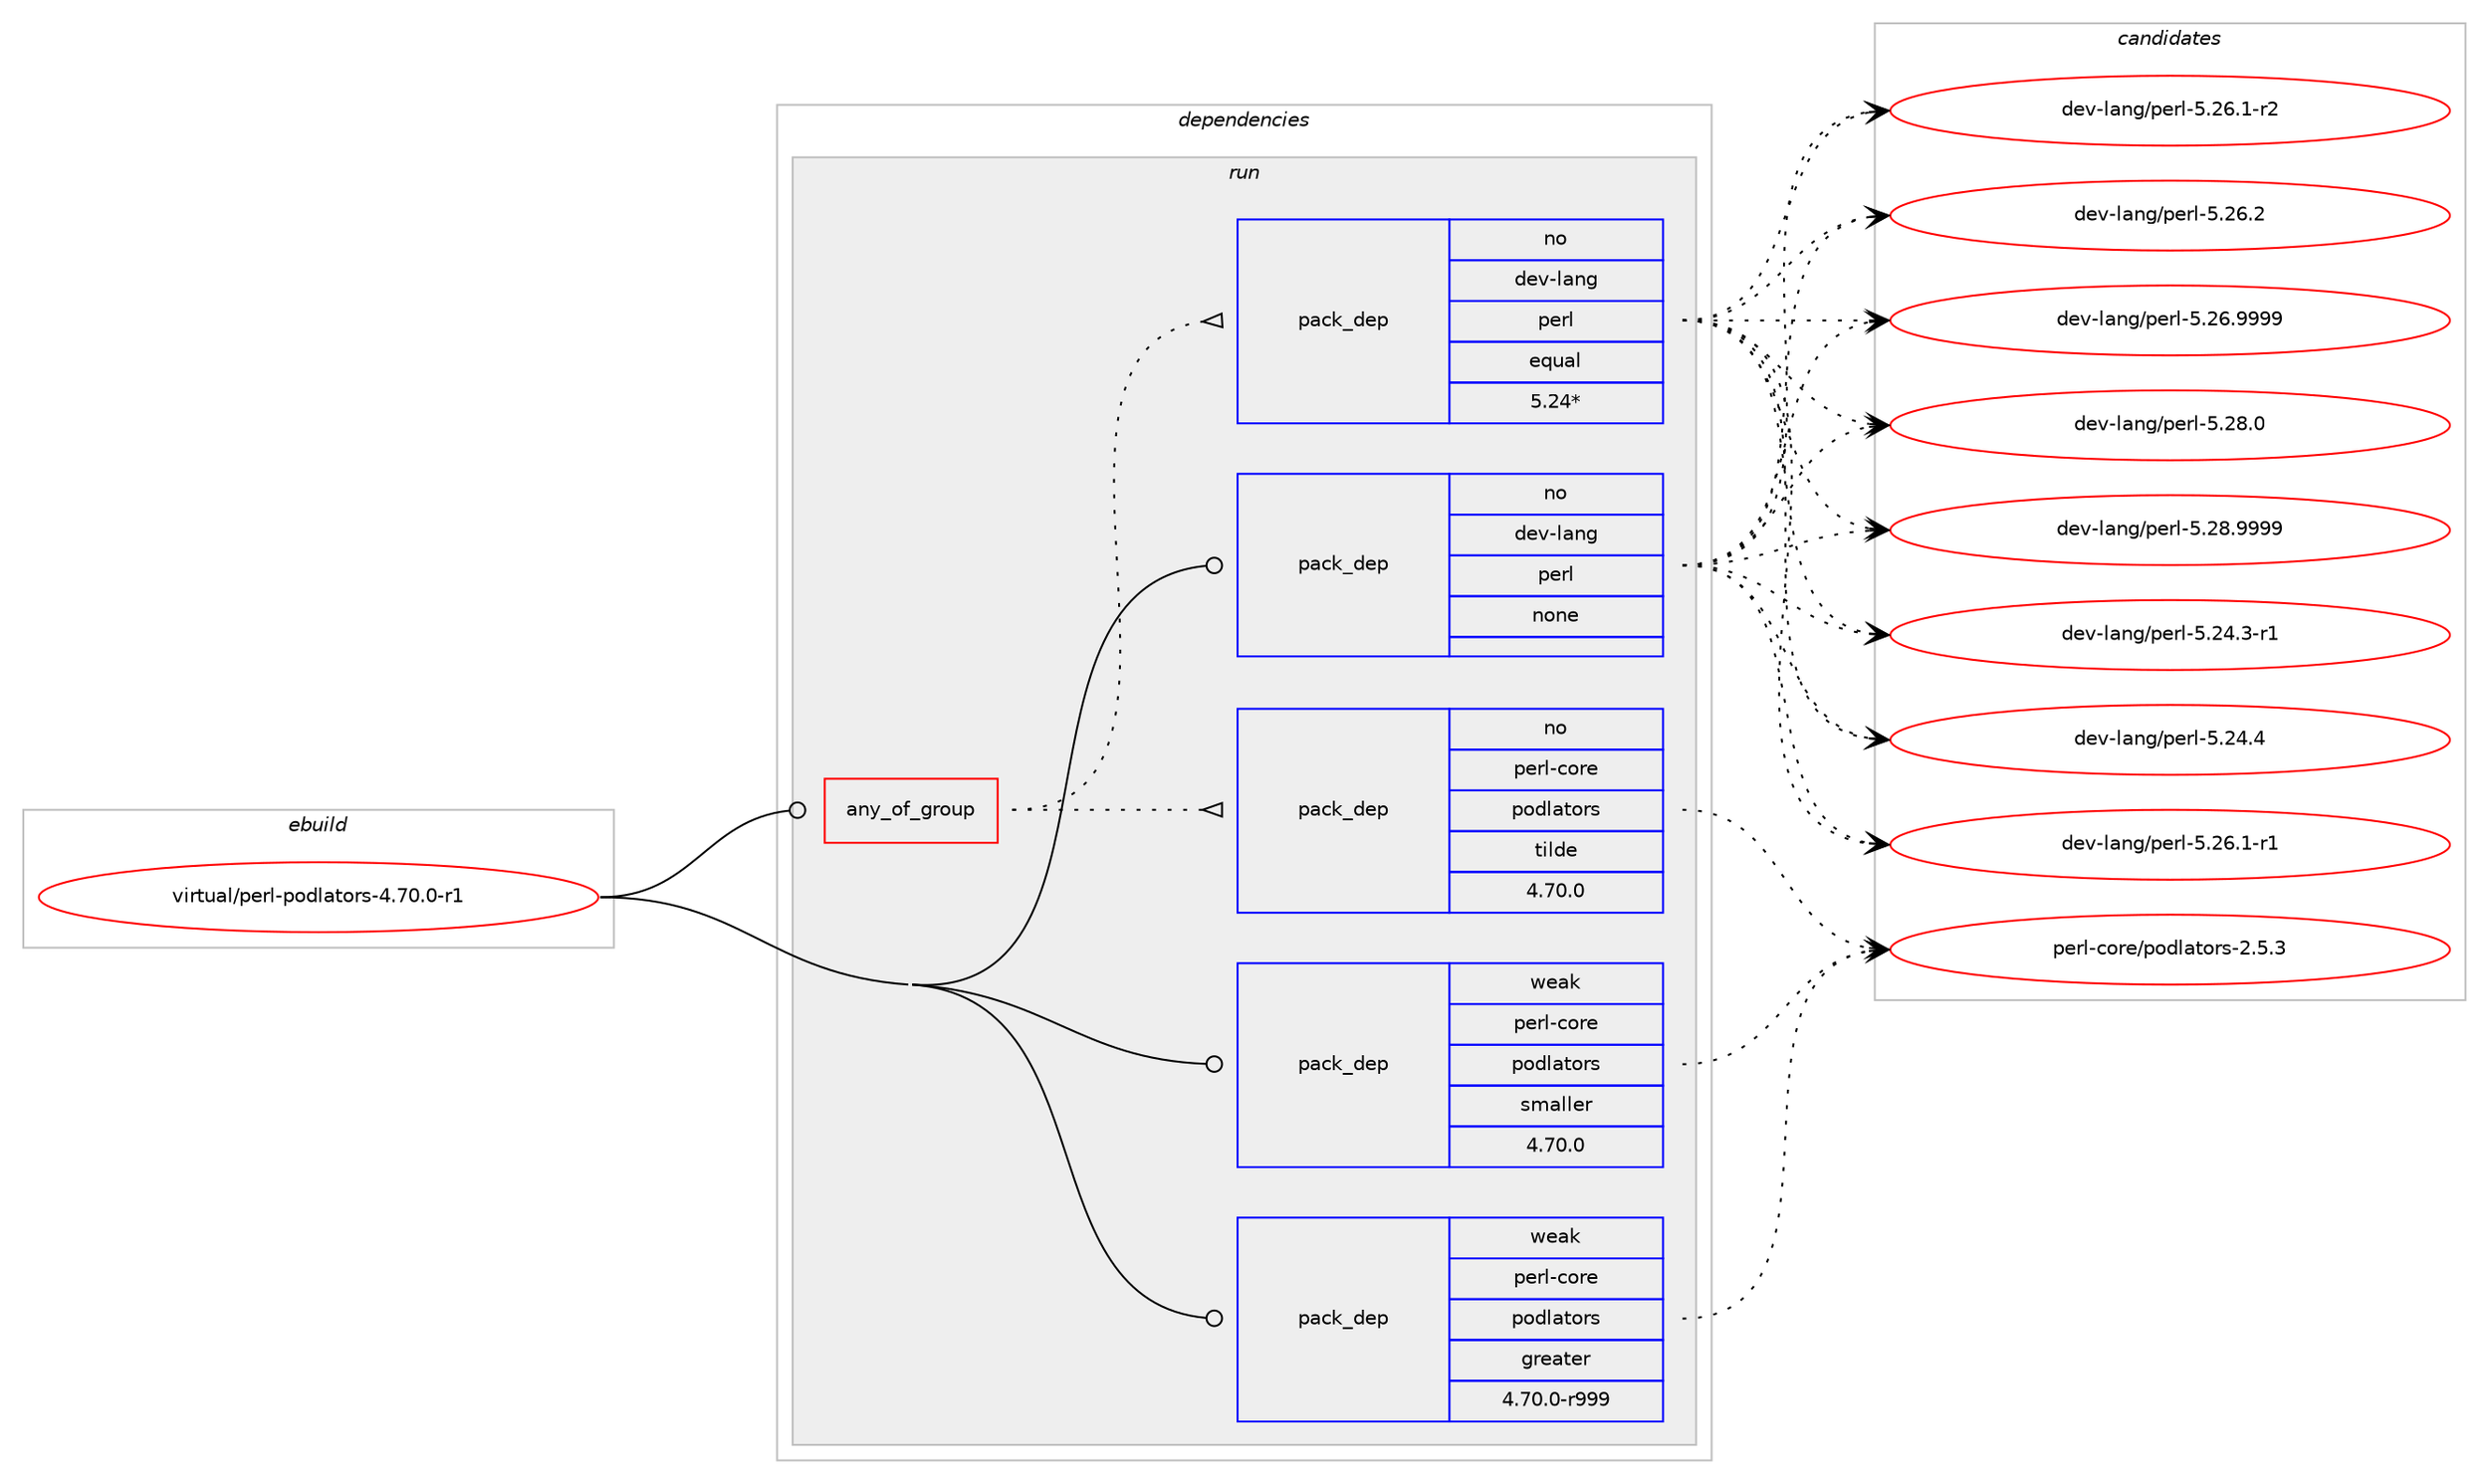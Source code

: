 digraph prolog {

# *************
# Graph options
# *************

newrank=true;
concentrate=true;
compound=true;
graph [rankdir=LR,fontname=Helvetica,fontsize=10,ranksep=1.5];#, ranksep=2.5, nodesep=0.2];
edge  [arrowhead=vee];
node  [fontname=Helvetica,fontsize=10];

# **********
# The ebuild
# **********

subgraph cluster_leftcol {
color=gray;
rank=same;
label=<<i>ebuild</i>>;
id [label="virtual/perl-podlators-4.70.0-r1", color=red, width=4, href="../virtual/perl-podlators-4.70.0-r1.svg"];
}

# ****************
# The dependencies
# ****************

subgraph cluster_midcol {
color=gray;
label=<<i>dependencies</i>>;
subgraph cluster_compile {
fillcolor="#eeeeee";
style=filled;
label=<<i>compile</i>>;
}
subgraph cluster_compileandrun {
fillcolor="#eeeeee";
style=filled;
label=<<i>compile and run</i>>;
}
subgraph cluster_run {
fillcolor="#eeeeee";
style=filled;
label=<<i>run</i>>;
subgraph any160 {
dependency4897 [label=<<TABLE BORDER="0" CELLBORDER="1" CELLSPACING="0" CELLPADDING="4"><TR><TD CELLPADDING="10">any_of_group</TD></TR></TABLE>>, shape=none, color=red];subgraph pack3977 {
dependency4898 [label=<<TABLE BORDER="0" CELLBORDER="1" CELLSPACING="0" CELLPADDING="4" WIDTH="220"><TR><TD ROWSPAN="6" CELLPADDING="30">pack_dep</TD></TR><TR><TD WIDTH="110">no</TD></TR><TR><TD>dev-lang</TD></TR><TR><TD>perl</TD></TR><TR><TD>equal</TD></TR><TR><TD>5.24*</TD></TR></TABLE>>, shape=none, color=blue];
}
dependency4897:e -> dependency4898:w [weight=20,style="dotted",arrowhead="oinv"];
subgraph pack3978 {
dependency4899 [label=<<TABLE BORDER="0" CELLBORDER="1" CELLSPACING="0" CELLPADDING="4" WIDTH="220"><TR><TD ROWSPAN="6" CELLPADDING="30">pack_dep</TD></TR><TR><TD WIDTH="110">no</TD></TR><TR><TD>perl-core</TD></TR><TR><TD>podlators</TD></TR><TR><TD>tilde</TD></TR><TR><TD>4.70.0</TD></TR></TABLE>>, shape=none, color=blue];
}
dependency4897:e -> dependency4899:w [weight=20,style="dotted",arrowhead="oinv"];
}
id:e -> dependency4897:w [weight=20,style="solid",arrowhead="odot"];
subgraph pack3979 {
dependency4900 [label=<<TABLE BORDER="0" CELLBORDER="1" CELLSPACING="0" CELLPADDING="4" WIDTH="220"><TR><TD ROWSPAN="6" CELLPADDING="30">pack_dep</TD></TR><TR><TD WIDTH="110">no</TD></TR><TR><TD>dev-lang</TD></TR><TR><TD>perl</TD></TR><TR><TD>none</TD></TR><TR><TD></TD></TR></TABLE>>, shape=none, color=blue];
}
id:e -> dependency4900:w [weight=20,style="solid",arrowhead="odot"];
subgraph pack3980 {
dependency4901 [label=<<TABLE BORDER="0" CELLBORDER="1" CELLSPACING="0" CELLPADDING="4" WIDTH="220"><TR><TD ROWSPAN="6" CELLPADDING="30">pack_dep</TD></TR><TR><TD WIDTH="110">weak</TD></TR><TR><TD>perl-core</TD></TR><TR><TD>podlators</TD></TR><TR><TD>greater</TD></TR><TR><TD>4.70.0-r999</TD></TR></TABLE>>, shape=none, color=blue];
}
id:e -> dependency4901:w [weight=20,style="solid",arrowhead="odot"];
subgraph pack3981 {
dependency4902 [label=<<TABLE BORDER="0" CELLBORDER="1" CELLSPACING="0" CELLPADDING="4" WIDTH="220"><TR><TD ROWSPAN="6" CELLPADDING="30">pack_dep</TD></TR><TR><TD WIDTH="110">weak</TD></TR><TR><TD>perl-core</TD></TR><TR><TD>podlators</TD></TR><TR><TD>smaller</TD></TR><TR><TD>4.70.0</TD></TR></TABLE>>, shape=none, color=blue];
}
id:e -> dependency4902:w [weight=20,style="solid",arrowhead="odot"];
}
}

# **************
# The candidates
# **************

subgraph cluster_choices {
rank=same;
color=gray;
label=<<i>candidates</i>>;

subgraph choice3977 {
color=black;
nodesep=1;
choice100101118451089711010347112101114108455346505246514511449 [label="dev-lang/perl-5.24.3-r1", color=red, width=4,href="../dev-lang/perl-5.24.3-r1.svg"];
choice10010111845108971101034711210111410845534650524652 [label="dev-lang/perl-5.24.4", color=red, width=4,href="../dev-lang/perl-5.24.4.svg"];
choice100101118451089711010347112101114108455346505446494511449 [label="dev-lang/perl-5.26.1-r1", color=red, width=4,href="../dev-lang/perl-5.26.1-r1.svg"];
choice100101118451089711010347112101114108455346505446494511450 [label="dev-lang/perl-5.26.1-r2", color=red, width=4,href="../dev-lang/perl-5.26.1-r2.svg"];
choice10010111845108971101034711210111410845534650544650 [label="dev-lang/perl-5.26.2", color=red, width=4,href="../dev-lang/perl-5.26.2.svg"];
choice10010111845108971101034711210111410845534650544657575757 [label="dev-lang/perl-5.26.9999", color=red, width=4,href="../dev-lang/perl-5.26.9999.svg"];
choice10010111845108971101034711210111410845534650564648 [label="dev-lang/perl-5.28.0", color=red, width=4,href="../dev-lang/perl-5.28.0.svg"];
choice10010111845108971101034711210111410845534650564657575757 [label="dev-lang/perl-5.28.9999", color=red, width=4,href="../dev-lang/perl-5.28.9999.svg"];
dependency4898:e -> choice100101118451089711010347112101114108455346505246514511449:w [style=dotted,weight="100"];
dependency4898:e -> choice10010111845108971101034711210111410845534650524652:w [style=dotted,weight="100"];
dependency4898:e -> choice100101118451089711010347112101114108455346505446494511449:w [style=dotted,weight="100"];
dependency4898:e -> choice100101118451089711010347112101114108455346505446494511450:w [style=dotted,weight="100"];
dependency4898:e -> choice10010111845108971101034711210111410845534650544650:w [style=dotted,weight="100"];
dependency4898:e -> choice10010111845108971101034711210111410845534650544657575757:w [style=dotted,weight="100"];
dependency4898:e -> choice10010111845108971101034711210111410845534650564648:w [style=dotted,weight="100"];
dependency4898:e -> choice10010111845108971101034711210111410845534650564657575757:w [style=dotted,weight="100"];
}
subgraph choice3978 {
color=black;
nodesep=1;
choice11210111410845991111141014711211110010897116111114115455046534651 [label="perl-core/podlators-2.5.3", color=red, width=4,href="../perl-core/podlators-2.5.3.svg"];
dependency4899:e -> choice11210111410845991111141014711211110010897116111114115455046534651:w [style=dotted,weight="100"];
}
subgraph choice3979 {
color=black;
nodesep=1;
choice100101118451089711010347112101114108455346505246514511449 [label="dev-lang/perl-5.24.3-r1", color=red, width=4,href="../dev-lang/perl-5.24.3-r1.svg"];
choice10010111845108971101034711210111410845534650524652 [label="dev-lang/perl-5.24.4", color=red, width=4,href="../dev-lang/perl-5.24.4.svg"];
choice100101118451089711010347112101114108455346505446494511449 [label="dev-lang/perl-5.26.1-r1", color=red, width=4,href="../dev-lang/perl-5.26.1-r1.svg"];
choice100101118451089711010347112101114108455346505446494511450 [label="dev-lang/perl-5.26.1-r2", color=red, width=4,href="../dev-lang/perl-5.26.1-r2.svg"];
choice10010111845108971101034711210111410845534650544650 [label="dev-lang/perl-5.26.2", color=red, width=4,href="../dev-lang/perl-5.26.2.svg"];
choice10010111845108971101034711210111410845534650544657575757 [label="dev-lang/perl-5.26.9999", color=red, width=4,href="../dev-lang/perl-5.26.9999.svg"];
choice10010111845108971101034711210111410845534650564648 [label="dev-lang/perl-5.28.0", color=red, width=4,href="../dev-lang/perl-5.28.0.svg"];
choice10010111845108971101034711210111410845534650564657575757 [label="dev-lang/perl-5.28.9999", color=red, width=4,href="../dev-lang/perl-5.28.9999.svg"];
dependency4900:e -> choice100101118451089711010347112101114108455346505246514511449:w [style=dotted,weight="100"];
dependency4900:e -> choice10010111845108971101034711210111410845534650524652:w [style=dotted,weight="100"];
dependency4900:e -> choice100101118451089711010347112101114108455346505446494511449:w [style=dotted,weight="100"];
dependency4900:e -> choice100101118451089711010347112101114108455346505446494511450:w [style=dotted,weight="100"];
dependency4900:e -> choice10010111845108971101034711210111410845534650544650:w [style=dotted,weight="100"];
dependency4900:e -> choice10010111845108971101034711210111410845534650544657575757:w [style=dotted,weight="100"];
dependency4900:e -> choice10010111845108971101034711210111410845534650564648:w [style=dotted,weight="100"];
dependency4900:e -> choice10010111845108971101034711210111410845534650564657575757:w [style=dotted,weight="100"];
}
subgraph choice3980 {
color=black;
nodesep=1;
choice11210111410845991111141014711211110010897116111114115455046534651 [label="perl-core/podlators-2.5.3", color=red, width=4,href="../perl-core/podlators-2.5.3.svg"];
dependency4901:e -> choice11210111410845991111141014711211110010897116111114115455046534651:w [style=dotted,weight="100"];
}
subgraph choice3981 {
color=black;
nodesep=1;
choice11210111410845991111141014711211110010897116111114115455046534651 [label="perl-core/podlators-2.5.3", color=red, width=4,href="../perl-core/podlators-2.5.3.svg"];
dependency4902:e -> choice11210111410845991111141014711211110010897116111114115455046534651:w [style=dotted,weight="100"];
}
}

}
